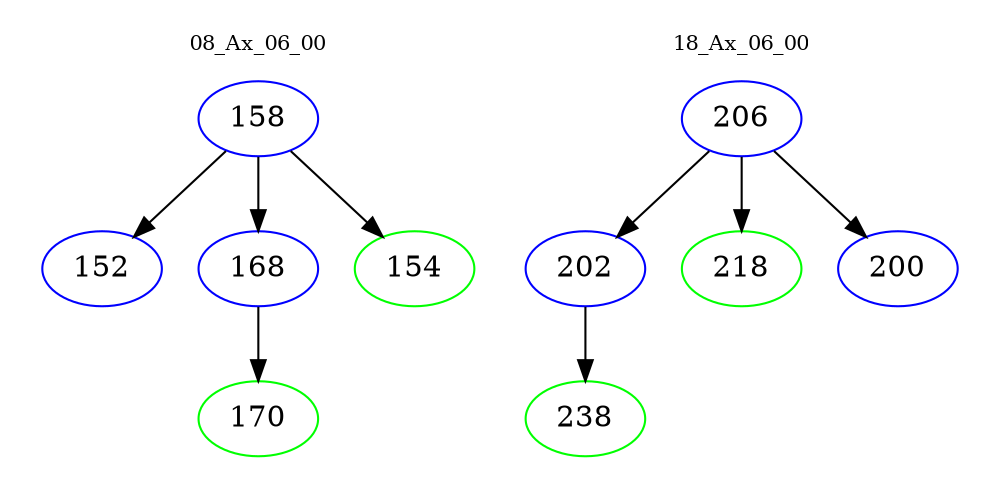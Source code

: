 digraph{
subgraph cluster_0 {
color = white
label = "08_Ax_06_00";
fontsize=10;
T0_158 [label="158", color="blue"]
T0_158 -> T0_152 [color="black"]
T0_152 [label="152", color="blue"]
T0_158 -> T0_168 [color="black"]
T0_168 [label="168", color="blue"]
T0_168 -> T0_170 [color="black"]
T0_170 [label="170", color="green"]
T0_158 -> T0_154 [color="black"]
T0_154 [label="154", color="green"]
}
subgraph cluster_1 {
color = white
label = "18_Ax_06_00";
fontsize=10;
T1_206 [label="206", color="blue"]
T1_206 -> T1_202 [color="black"]
T1_202 [label="202", color="blue"]
T1_202 -> T1_238 [color="black"]
T1_238 [label="238", color="green"]
T1_206 -> T1_218 [color="black"]
T1_218 [label="218", color="green"]
T1_206 -> T1_200 [color="black"]
T1_200 [label="200", color="blue"]
}
}
